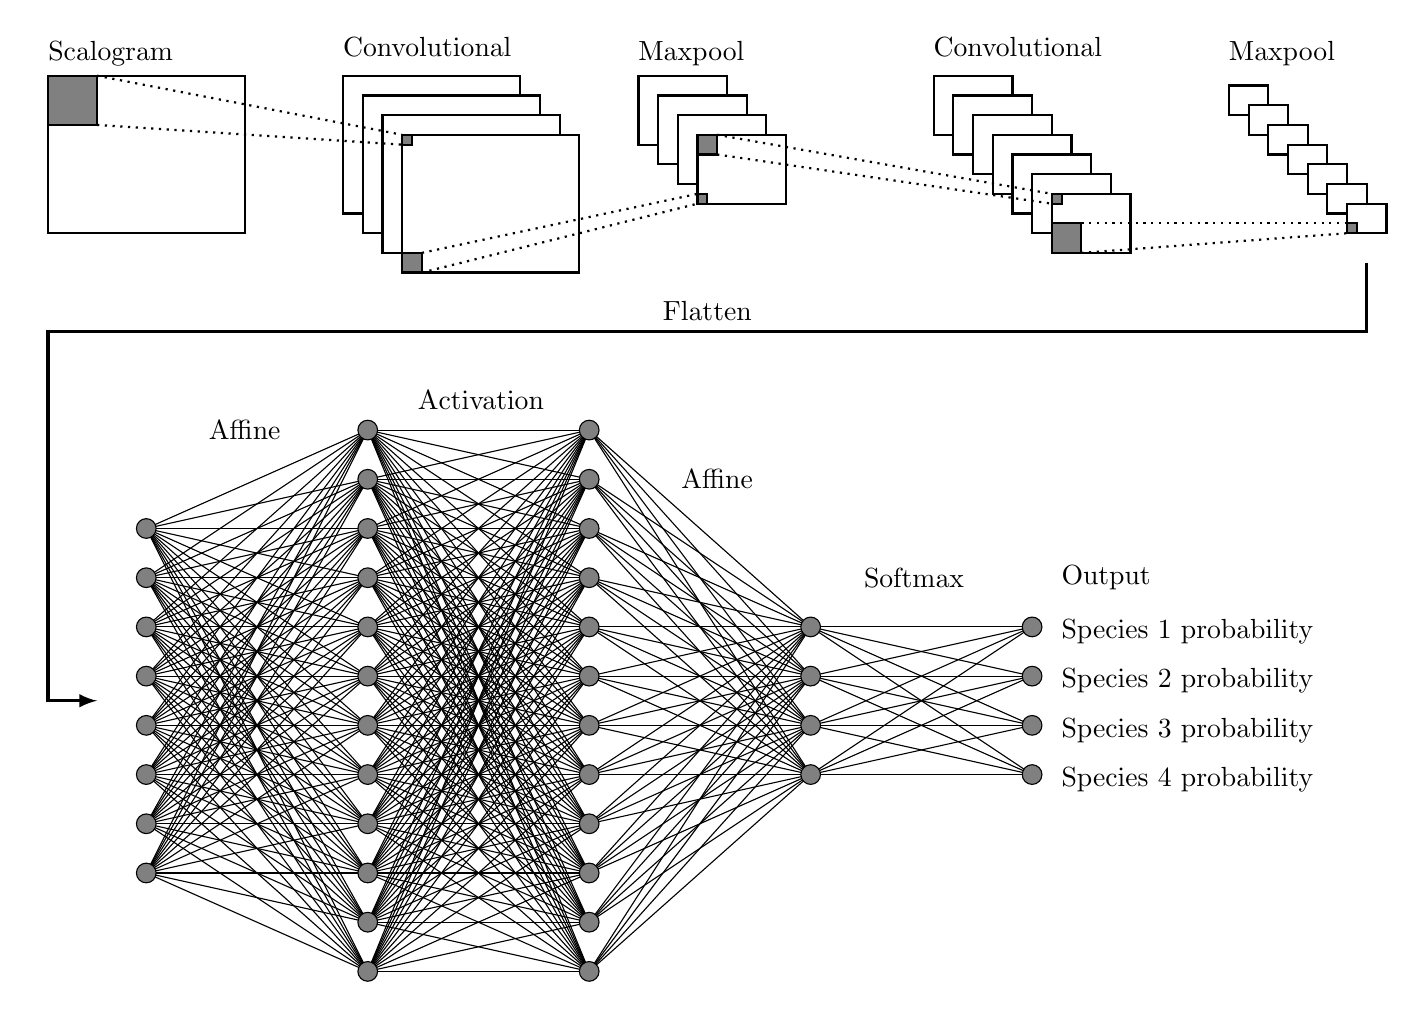 ﻿
\begin{tikzpicture}[scale=0.125]

%\draw [-latex, very thick, gray] (0,25) -- node [above, black] {Feature Identification, Compression, and/or Abstraction of Data Representation} (136,25);

% input layer
\draw [thick] (-1,16) node[above right] {Scalogram};
\draw [thick] (0,0) rectangle (20,16);
\draw [thick, fill=gray] (0,11) rectangle (5,16);

% first layer: convolutional
\begin{scope}[shift = {(30,2)}]
\draw (-1,15) node[above right] {Convolutional};
\draw [thick] (0,0) rectangle (18,14);
\draw [shift = {(2,-2)}, fill=white, thick] (0,0) rectangle (18,14);
\draw [shift = {(4,-4)}, fill=white, thick] (0,0) rectangle (18,14);
\draw [shift = {(6,-6)}, fill=white, thick] (0,0) rectangle (18,14);
\draw [shift = {(0+6,14-6)}, fill=gray, thick] (0,0) rectangle (1,-1);
\draw [shift = {(6,-6)}, fill=gray, thick] (0,0) rectangle (2,2);
\end{scope}

% connect kernel on layer 0 with output on layer 1
\draw [thick, dotted] (5,11) -- (36,9);
\draw [thick, dotted] (5,16) -- (36,10);

% second layer: max pooling
\begin{scope}[shift = {(60,9)}]
\draw (-1,7) node[above right] {Maxpool};
\draw [thick] (0,0) rectangle (9,7);
\draw [shift = {(2,-2)}, fill=white, thick] (0,0) rectangle (9,7);
\draw [shift = {(4,-4)}, fill=white, thick] (0,0) rectangle (9,7);
\draw [shift = {(6,-6)}, fill=white, thick] (0,0) rectangle (9,7);

\draw [shift = {(6,1)}, fill=gray, thick] (0,0) rectangle (2,-2);
\draw [shift = {(6,-6)}, fill=gray, thick] (0,0) rectangle (1,1);
\end{scope}

% connect kernel on layer 1 with output on layer 2
\draw [thick, dotted] (38,-2) -- (66,4);
\draw [thick, dotted] (38,-4) -- (66,3);


% third layer: convolutional
\begin{scope}[shift = {(90,2)}]
\draw (-1,15) node[above right] {Convolutional};
\draw [shift = {(0,8)}, thick] (0,0) rectangle (8,6);
\draw [shift = {(2,8-2)}, fill=white, thick] (0,0) rectangle (8,6);
\draw [shift = {(4,8-4)}, fill=white, thick] (0,0) rectangle (8,6);
\draw [shift = {(6,8-6)}, fill=white, thick] (0,0) rectangle (8,6);
\draw [shift = {(8,8-8)}, fill=white, thick] (0,0) rectangle (8,6);
\draw [shift = {(10,8-10)}, fill=white, thick] (0,0) rectangle (8,6);
\draw [shift = {(12,8-12)}, fill=white, thick] (0,0) rectangle (8,6);

\draw [shift = {(12,8-7)}, fill=gray, thick] (0,0) rectangle (1,1);
\draw [shift = {(12,8-12)}, fill=gray, thick] (0,0) rectangle (3,3);
\end{scope}


% connect kernel on layer 2 with output on layer 3
\draw [thick, dotted] (68,10) -- (102,4);
\draw [thick, dotted] (68,8) -- (102,3);


% fourth layer: max pooling
\begin{scope}[shift = {(120,2)}]
\draw (-1,14) node[above right] {Maxpool};
\draw [shift = {(0,10)}, thick] (0,0) rectangle (4,3);
\draw [shift = {(2,10-2)}, fill=white, thick] (0,0) rectangle (4,3);
\draw [shift = {(4,10-4)}, fill=white, thick] (0,0) rectangle (4,3);
\draw [shift = {(6,10-6)}, fill=white, thick] (0,0) rectangle (4,3);
\draw [shift = {(8,10-8)}, fill=white, thick] (0,0) rectangle (4,3);
\draw [shift = {(10,10-10)}, fill=white, thick] (0,0) rectangle (4,3);
\draw [shift = {(12,10-12)}, fill=white, thick] (0,0) rectangle (4,3);
\draw [shift = {(12,10-12)}, fill=gray, thick] (0,0) rectangle (1,1);
\end{scope}

% connect kernel on layer 3 with output on layer 4
\draw [thick, dotted] (105,1) -- (132,1);
\draw [thick, dotted] (105,-2) -- (132,0);

% the flattening
\draw [-latex, very thick] (134,-3) -- (134,-10) -- node[above] {Flatten} (0,-10) -- (0,-47.5) -- (5,-47.5);


\draw (20,-20) node {Affine};
\draw (44,-17) node {Activation};
\draw (68,-25) node {Affine};
\draw (88,-35) node {Softmax};
\draw (102,-35) node [right] {Output};
\draw (102,-40.5) node [right] {Species 1 probability};
\draw (102,-45.5) node [right] {Species 2 probability};
\draw (102,-50.5) node [right] {Species 3 probability};
\draw (102,-55.5) node [right] {Species 4 probability};

%%%%%%%%%%%%%%%%%%%%%%%%%%%%%%%
%  densely connected layers



\begin{scope}[shift={(10,-70)},scale=5]
\def\nZero{8} % number of nodes in layer 0
\def\nOne{12} % number of nodes in layer 1
\def\nTwo{\nOne} % number of nodes in layer 2
\def\nThree{4}
\def\nFour{4}
\def\spacebetweenlayers{4.5}

%\draw (2,11) node [below] {\Large Affine};
%\draw (6,11) node [below] {\Large Activation};
%\draw (10,11) node [below] {\Large Affine};
%\draw (14,11) node [below, text width=3cm] {\Large Softmax Activation};


% lines connecting layer 0 to layer 1
\foreach \x in {1,...,\nZero}{
	\foreach \y in {1,...,\nOne}{
		\draw (0,\x) -- (1*\spacebetweenlayers,\y-2);
	}
}

% lines connecting layer 1 to layer 2
\foreach \x in {1,...,\nOne}{
	\foreach \y in {1,...,\nTwo}{
		\draw (1*\spacebetweenlayers,\x-2) -- (2*\spacebetweenlayers,\y-2);
	}
}

% lines connecting layer 2 to layer 3
\foreach \x in {1,...,\nTwo}{
	\foreach \y in {1,...,\nThree}{
		\draw (2*\spacebetweenlayers,\x-2) -- (3*\spacebetweenlayers,\y+2);
	}
}

% lines connecting layer 2 to layer 3
\foreach \x in {1,...,\nThree}{
	\foreach \y in {1,...,\nFour}{
		\draw (3*\spacebetweenlayers,\x+2) -- (4*\spacebetweenlayers,\y+2);
	}
}

% layer 0
\foreach \x in {1,...,\nZero}{
	\draw [fill=gray] (0,\x) circle [radius=0.2];
}

% layer 1
\foreach \n in {1,...,\nOne}{
	\draw [fill=gray] (1*\spacebetweenlayers,\n-2) circle [radius=0.2];
}

% layer 2
\foreach \n in {1,...,\nTwo}{
	\draw [fill=gray] (2*\spacebetweenlayers,\n-2) circle [radius=0.2];
}

% layer 3
\foreach \n in {1,...,\nThree}{
	\draw [fill=gray] (3*\spacebetweenlayers,\n+2) circle [radius=0.2];
}

% layer 4
\foreach \n in {1,...,\nFour}{
	\draw [fill=gray] (4*\spacebetweenlayers,\n+2) circle [radius=0.2];
	%\draw (4*\spacebetweenlayers+0.5,7-\n) node [right] {\Large Bird \n};
}

\end{scope}

\end{tikzpicture}